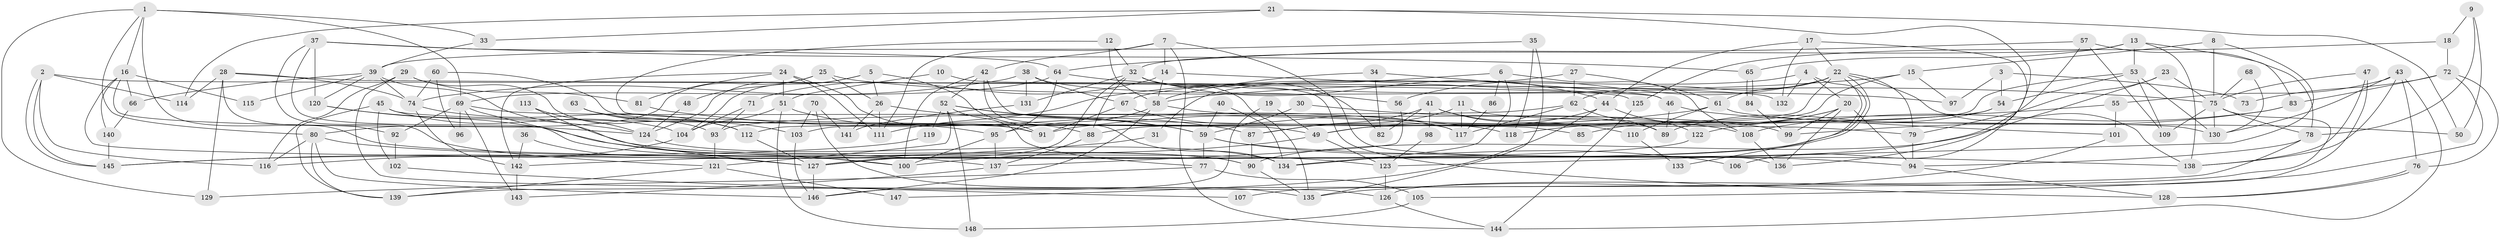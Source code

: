 // Generated by graph-tools (version 1.1) at 2025/49/03/09/25 04:49:26]
// undirected, 148 vertices, 296 edges
graph export_dot {
graph [start="1"]
  node [color=gray90,style=filled];
  1;
  2;
  3;
  4;
  5;
  6;
  7;
  8;
  9;
  10;
  11;
  12;
  13;
  14;
  15;
  16;
  17;
  18;
  19;
  20;
  21;
  22;
  23;
  24;
  25;
  26;
  27;
  28;
  29;
  30;
  31;
  32;
  33;
  34;
  35;
  36;
  37;
  38;
  39;
  40;
  41;
  42;
  43;
  44;
  45;
  46;
  47;
  48;
  49;
  50;
  51;
  52;
  53;
  54;
  55;
  56;
  57;
  58;
  59;
  60;
  61;
  62;
  63;
  64;
  65;
  66;
  67;
  68;
  69;
  70;
  71;
  72;
  73;
  74;
  75;
  76;
  77;
  78;
  79;
  80;
  81;
  82;
  83;
  84;
  85;
  86;
  87;
  88;
  89;
  90;
  91;
  92;
  93;
  94;
  95;
  96;
  97;
  98;
  99;
  100;
  101;
  102;
  103;
  104;
  105;
  106;
  107;
  108;
  109;
  110;
  111;
  112;
  113;
  114;
  115;
  116;
  117;
  118;
  119;
  120;
  121;
  122;
  123;
  124;
  125;
  126;
  127;
  128;
  129;
  130;
  131;
  132;
  133;
  134;
  135;
  136;
  137;
  138;
  139;
  140;
  141;
  142;
  143;
  144;
  145;
  146;
  147;
  148;
  1 -- 94;
  1 -- 16;
  1 -- 33;
  1 -- 69;
  1 -- 80;
  1 -- 129;
  2 -- 116;
  2 -- 145;
  2 -- 145;
  2 -- 114;
  2 -- 132;
  3 -- 54;
  3 -- 97;
  3 -- 73;
  4 -- 132;
  4 -- 67;
  4 -- 20;
  4 -- 133;
  5 -- 104;
  5 -- 124;
  5 -- 26;
  5 -- 91;
  6 -- 111;
  6 -- 134;
  6 -- 86;
  6 -- 108;
  7 -- 144;
  7 -- 136;
  7 -- 14;
  7 -- 42;
  7 -- 111;
  8 -- 123;
  8 -- 75;
  8 -- 15;
  9 -- 78;
  9 -- 50;
  9 -- 18;
  10 -- 128;
  10 -- 51;
  11 -- 130;
  11 -- 117;
  11 -- 87;
  12 -- 32;
  12 -- 58;
  12 -- 49;
  13 -- 83;
  13 -- 138;
  13 -- 32;
  13 -- 53;
  13 -- 65;
  14 -- 58;
  14 -- 46;
  14 -- 71;
  15 -- 49;
  15 -- 58;
  15 -- 97;
  16 -- 124;
  16 -- 100;
  16 -- 66;
  16 -- 115;
  16 -- 140;
  17 -- 22;
  17 -- 44;
  17 -- 132;
  17 -- 136;
  18 -- 125;
  18 -- 72;
  19 -- 146;
  19 -- 49;
  20 -- 94;
  20 -- 85;
  20 -- 99;
  20 -- 118;
  20 -- 136;
  21 -- 33;
  21 -- 114;
  21 -- 50;
  21 -- 106;
  22 -- 56;
  22 -- 127;
  22 -- 127;
  22 -- 61;
  22 -- 62;
  22 -- 79;
  22 -- 112;
  22 -- 138;
  23 -- 90;
  23 -- 79;
  23 -- 75;
  24 -- 142;
  24 -- 81;
  24 -- 51;
  24 -- 91;
  24 -- 111;
  25 -- 80;
  25 -- 26;
  25 -- 48;
  25 -- 97;
  26 -- 111;
  26 -- 59;
  26 -- 141;
  27 -- 61;
  27 -- 62;
  27 -- 31;
  28 -- 129;
  28 -- 74;
  28 -- 92;
  28 -- 114;
  28 -- 125;
  29 -- 126;
  29 -- 93;
  29 -- 81;
  29 -- 116;
  30 -- 108;
  30 -- 59;
  31 -- 145;
  32 -- 44;
  32 -- 82;
  32 -- 88;
  32 -- 127;
  32 -- 131;
  32 -- 135;
  33 -- 39;
  34 -- 58;
  34 -- 46;
  34 -- 82;
  35 -- 39;
  35 -- 135;
  35 -- 118;
  36 -- 142;
  36 -- 127;
  37 -- 90;
  37 -- 65;
  37 -- 64;
  37 -- 120;
  37 -- 121;
  38 -- 74;
  38 -- 67;
  38 -- 56;
  38 -- 131;
  39 -- 120;
  39 -- 90;
  39 -- 66;
  39 -- 74;
  39 -- 115;
  40 -- 134;
  40 -- 59;
  41 -- 82;
  41 -- 87;
  41 -- 89;
  41 -- 98;
  41 -- 110;
  42 -- 52;
  42 -- 85;
  42 -- 100;
  42 -- 134;
  43 -- 76;
  43 -- 130;
  43 -- 55;
  43 -- 138;
  43 -- 144;
  44 -- 122;
  44 -- 49;
  44 -- 147;
  45 -- 139;
  45 -- 104;
  45 -- 79;
  45 -- 102;
  46 -- 89;
  46 -- 50;
  47 -- 138;
  47 -- 75;
  47 -- 126;
  48 -- 124;
  49 -- 100;
  49 -- 123;
  51 -- 104;
  51 -- 88;
  51 -- 148;
  52 -- 59;
  52 -- 77;
  52 -- 87;
  52 -- 119;
  52 -- 121;
  52 -- 148;
  53 -- 109;
  53 -- 54;
  53 -- 103;
  53 -- 130;
  54 -- 88;
  54 -- 89;
  55 -- 101;
  55 -- 122;
  56 -- 137;
  57 -- 64;
  57 -- 78;
  57 -- 109;
  57 -- 134;
  58 -- 95;
  58 -- 99;
  58 -- 146;
  59 -- 138;
  59 -- 77;
  59 -- 106;
  60 -- 91;
  60 -- 74;
  60 -- 96;
  61 -- 91;
  61 -- 101;
  61 -- 110;
  62 -- 89;
  62 -- 93;
  62 -- 117;
  63 -- 103;
  63 -- 112;
  63 -- 95;
  64 -- 69;
  64 -- 75;
  64 -- 95;
  65 -- 84;
  65 -- 84;
  66 -- 140;
  67 -- 91;
  67 -- 117;
  68 -- 130;
  68 -- 75;
  69 -- 100;
  69 -- 92;
  69 -- 96;
  69 -- 117;
  69 -- 143;
  70 -- 141;
  70 -- 103;
  70 -- 135;
  71 -- 93;
  71 -- 104;
  72 -- 83;
  72 -- 73;
  72 -- 76;
  72 -- 105;
  74 -- 112;
  74 -- 142;
  75 -- 78;
  75 -- 107;
  75 -- 109;
  75 -- 130;
  76 -- 128;
  76 -- 128;
  77 -- 105;
  77 -- 129;
  78 -- 139;
  78 -- 94;
  79 -- 94;
  80 -- 146;
  80 -- 116;
  80 -- 123;
  80 -- 139;
  81 -- 118;
  83 -- 99;
  83 -- 108;
  84 -- 99;
  86 -- 117;
  87 -- 90;
  88 -- 137;
  90 -- 135;
  92 -- 102;
  93 -- 121;
  94 -- 128;
  95 -- 100;
  95 -- 137;
  98 -- 123;
  101 -- 135;
  102 -- 107;
  103 -- 146;
  104 -- 116;
  105 -- 148;
  108 -- 136;
  110 -- 133;
  112 -- 127;
  113 -- 124;
  113 -- 127;
  119 -- 145;
  120 -- 137;
  120 -- 124;
  121 -- 139;
  121 -- 147;
  122 -- 142;
  123 -- 126;
  124 -- 134;
  125 -- 144;
  126 -- 144;
  127 -- 146;
  131 -- 141;
  137 -- 143;
  140 -- 145;
  142 -- 143;
}
